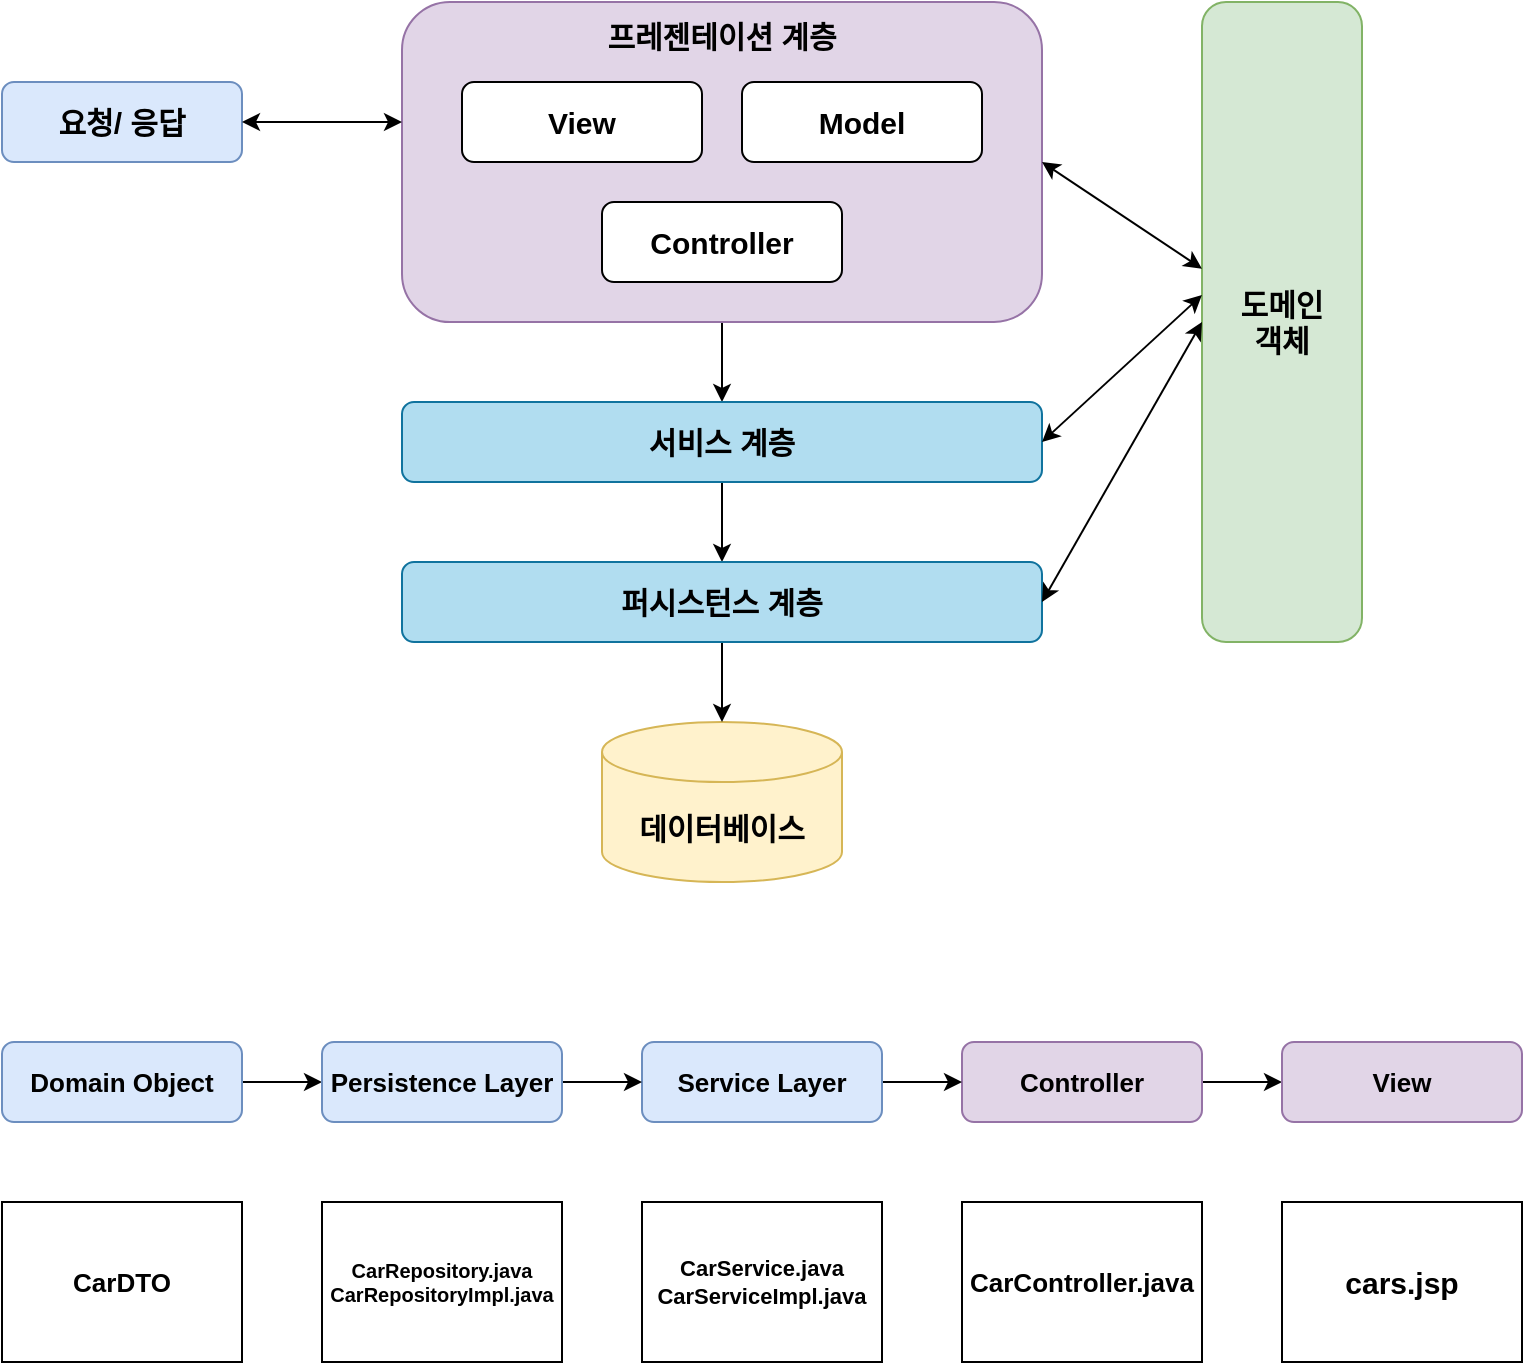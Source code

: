 <mxfile version="20.8.23" type="github">
  <diagram name="페이지-1" id="ffGm_zXGVz67d6vqP5ar">
    <mxGraphModel dx="1434" dy="759" grid="1" gridSize="10" guides="1" tooltips="1" connect="1" arrows="1" fold="1" page="1" pageScale="1" pageWidth="827" pageHeight="1169" math="0" shadow="0">
      <root>
        <mxCell id="0" />
        <mxCell id="1" parent="0" />
        <mxCell id="UMrJ9do8t8X8YAawynfj-1" value="요청/ 응답" style="rounded=1;whiteSpace=wrap;html=1;fontSize=15;fontStyle=1;fillColor=#dae8fc;strokeColor=#6c8ebf;" vertex="1" parent="1">
          <mxGeometry x="40" y="160" width="120" height="40" as="geometry" />
        </mxCell>
        <mxCell id="UMrJ9do8t8X8YAawynfj-15" value="" style="edgeStyle=orthogonalEdgeStyle;rounded=0;orthogonalLoop=1;jettySize=auto;html=1;fontSize=15;fontStyle=1;fillColor=#dae8fc;strokeColor=#000000;" edge="1" parent="1" source="UMrJ9do8t8X8YAawynfj-2" target="UMrJ9do8t8X8YAawynfj-7">
          <mxGeometry relative="1" as="geometry" />
        </mxCell>
        <mxCell id="UMrJ9do8t8X8YAawynfj-2" value="프레젠테이션 계층&lt;br style=&quot;font-size: 15px;&quot;&gt;&lt;br style=&quot;font-size: 15px;&quot;&gt;&lt;br style=&quot;font-size: 15px;&quot;&gt;&lt;br style=&quot;font-size: 15px;&quot;&gt;&lt;br style=&quot;font-size: 15px;&quot;&gt;&lt;br style=&quot;font-size: 15px;&quot;&gt;&lt;br style=&quot;font-size: 15px;&quot;&gt;&lt;br style=&quot;font-size: 15px;&quot;&gt;" style="rounded=1;whiteSpace=wrap;html=1;fontSize=15;fontStyle=1;fillColor=#e1d5e7;strokeColor=#9673a6;" vertex="1" parent="1">
          <mxGeometry x="240" y="120" width="320" height="160" as="geometry" />
        </mxCell>
        <mxCell id="UMrJ9do8t8X8YAawynfj-3" value="Controller" style="rounded=1;whiteSpace=wrap;html=1;fontSize=15;fontStyle=1;" vertex="1" parent="1">
          <mxGeometry x="340" y="220" width="120" height="40" as="geometry" />
        </mxCell>
        <mxCell id="UMrJ9do8t8X8YAawynfj-4" value="View" style="rounded=1;whiteSpace=wrap;html=1;fontSize=15;fontStyle=1;" vertex="1" parent="1">
          <mxGeometry x="270" y="160" width="120" height="40" as="geometry" />
        </mxCell>
        <mxCell id="UMrJ9do8t8X8YAawynfj-5" value="Model" style="rounded=1;whiteSpace=wrap;html=1;fontSize=15;fontStyle=1;" vertex="1" parent="1">
          <mxGeometry x="410" y="160" width="120" height="40" as="geometry" />
        </mxCell>
        <mxCell id="UMrJ9do8t8X8YAawynfj-6" value="데이터베이스" style="shape=cylinder3;whiteSpace=wrap;html=1;boundedLbl=1;backgroundOutline=1;size=15;fontSize=15;fontStyle=1;fillColor=#fff2cc;strokeColor=#d6b656;" vertex="1" parent="1">
          <mxGeometry x="340" y="480" width="120" height="80" as="geometry" />
        </mxCell>
        <mxCell id="UMrJ9do8t8X8YAawynfj-16" value="" style="edgeStyle=orthogonalEdgeStyle;rounded=0;orthogonalLoop=1;jettySize=auto;html=1;fontSize=15;fontStyle=1;fillColor=#dae8fc;strokeColor=#000000;" edge="1" parent="1" source="UMrJ9do8t8X8YAawynfj-7" target="UMrJ9do8t8X8YAawynfj-9">
          <mxGeometry relative="1" as="geometry" />
        </mxCell>
        <mxCell id="UMrJ9do8t8X8YAawynfj-7" value="서비스 계층" style="rounded=1;whiteSpace=wrap;html=1;fontSize=15;fontStyle=1;fillColor=#b1ddf0;strokeColor=#10739e;" vertex="1" parent="1">
          <mxGeometry x="240" y="320" width="320" height="40" as="geometry" />
        </mxCell>
        <mxCell id="UMrJ9do8t8X8YAawynfj-18" value="" style="edgeStyle=orthogonalEdgeStyle;rounded=0;orthogonalLoop=1;jettySize=auto;html=1;fontSize=15;fontStyle=1;fillColor=#dae8fc;strokeColor=#000000;" edge="1" parent="1" source="UMrJ9do8t8X8YAawynfj-9" target="UMrJ9do8t8X8YAawynfj-6">
          <mxGeometry relative="1" as="geometry" />
        </mxCell>
        <mxCell id="UMrJ9do8t8X8YAawynfj-9" value="퍼시스턴스 계층" style="rounded=1;whiteSpace=wrap;html=1;fontSize=15;fontStyle=1;fillColor=#b1ddf0;strokeColor=#10739e;" vertex="1" parent="1">
          <mxGeometry x="240" y="400" width="320" height="40" as="geometry" />
        </mxCell>
        <mxCell id="UMrJ9do8t8X8YAawynfj-19" value="도메인&lt;br style=&quot;font-size: 15px;&quot;&gt;객체" style="rounded=1;whiteSpace=wrap;html=1;fontSize=15;fontStyle=1;fillColor=#d5e8d4;strokeColor=#82b366;" vertex="1" parent="1">
          <mxGeometry x="640" y="120" width="80" height="320" as="geometry" />
        </mxCell>
        <mxCell id="UMrJ9do8t8X8YAawynfj-21" value="" style="endArrow=classic;startArrow=classic;html=1;rounded=0;exitX=1;exitY=0.5;exitDx=0;exitDy=0;fontSize=15;fontStyle=1;fillColor=#dae8fc;strokeColor=#000000;" edge="1" parent="1" source="UMrJ9do8t8X8YAawynfj-2" target="UMrJ9do8t8X8YAawynfj-19">
          <mxGeometry width="50" height="50" relative="1" as="geometry">
            <mxPoint x="560" y="240" as="sourcePoint" />
            <mxPoint x="610" y="190" as="targetPoint" />
          </mxGeometry>
        </mxCell>
        <mxCell id="UMrJ9do8t8X8YAawynfj-22" value="" style="endArrow=classic;startArrow=classic;html=1;rounded=0;exitX=0;exitY=0.5;exitDx=0;exitDy=0;entryX=1;entryY=0.5;entryDx=0;entryDy=0;fontSize=15;fontStyle=1;fillColor=#dae8fc;strokeColor=#000000;" edge="1" parent="1" source="UMrJ9do8t8X8YAawynfj-19" target="UMrJ9do8t8X8YAawynfj-9">
          <mxGeometry width="50" height="50" relative="1" as="geometry">
            <mxPoint x="570" y="270" as="sourcePoint" />
            <mxPoint x="620" y="420" as="targetPoint" />
          </mxGeometry>
        </mxCell>
        <mxCell id="UMrJ9do8t8X8YAawynfj-23" value="" style="endArrow=classic;startArrow=classic;html=1;rounded=0;exitX=1;exitY=0.5;exitDx=0;exitDy=0;fontSize=15;fontStyle=1;fillColor=#dae8fc;strokeColor=#000000;" edge="1" parent="1" source="UMrJ9do8t8X8YAawynfj-7">
          <mxGeometry width="50" height="50" relative="1" as="geometry">
            <mxPoint x="540" y="293.5" as="sourcePoint" />
            <mxPoint x="640" y="266.5" as="targetPoint" />
          </mxGeometry>
        </mxCell>
        <mxCell id="UMrJ9do8t8X8YAawynfj-25" value="" style="endArrow=classic;startArrow=classic;html=1;rounded=0;fontSize=15;entryX=0;entryY=0.375;entryDx=0;entryDy=0;entryPerimeter=0;" edge="1" parent="1" target="UMrJ9do8t8X8YAawynfj-2">
          <mxGeometry width="50" height="50" relative="1" as="geometry">
            <mxPoint x="160" y="180" as="sourcePoint" />
            <mxPoint x="210" y="130" as="targetPoint" />
          </mxGeometry>
        </mxCell>
        <mxCell id="UMrJ9do8t8X8YAawynfj-32" value="" style="edgeStyle=orthogonalEdgeStyle;rounded=0;orthogonalLoop=1;jettySize=auto;html=1;strokeColor=#000000;fontSize=13;" edge="1" parent="1" source="UMrJ9do8t8X8YAawynfj-26" target="UMrJ9do8t8X8YAawynfj-29">
          <mxGeometry relative="1" as="geometry" />
        </mxCell>
        <mxCell id="UMrJ9do8t8X8YAawynfj-26" value="Domain Object" style="rounded=1;whiteSpace=wrap;html=1;fontSize=13;fontStyle=1;fillColor=#dae8fc;strokeColor=#6c8ebf;" vertex="1" parent="1">
          <mxGeometry x="40" y="640" width="120" height="40" as="geometry" />
        </mxCell>
        <mxCell id="UMrJ9do8t8X8YAawynfj-35" value="" style="edgeStyle=orthogonalEdgeStyle;rounded=0;orthogonalLoop=1;jettySize=auto;html=1;strokeColor=#000000;fontSize=13;" edge="1" parent="1" source="UMrJ9do8t8X8YAawynfj-27" target="UMrJ9do8t8X8YAawynfj-30">
          <mxGeometry relative="1" as="geometry" />
        </mxCell>
        <mxCell id="UMrJ9do8t8X8YAawynfj-27" value="Controller" style="rounded=1;whiteSpace=wrap;html=1;fontSize=13;fontStyle=1;fillColor=#e1d5e7;strokeColor=#9673a6;" vertex="1" parent="1">
          <mxGeometry x="520" y="640" width="120" height="40" as="geometry" />
        </mxCell>
        <mxCell id="UMrJ9do8t8X8YAawynfj-34" value="" style="edgeStyle=orthogonalEdgeStyle;rounded=0;orthogonalLoop=1;jettySize=auto;html=1;strokeColor=#000000;fontSize=13;" edge="1" parent="1" source="UMrJ9do8t8X8YAawynfj-28" target="UMrJ9do8t8X8YAawynfj-27">
          <mxGeometry relative="1" as="geometry" />
        </mxCell>
        <mxCell id="UMrJ9do8t8X8YAawynfj-28" value="Service Layer" style="rounded=1;whiteSpace=wrap;html=1;fontSize=13;fontStyle=1;fillColor=#dae8fc;strokeColor=#6c8ebf;" vertex="1" parent="1">
          <mxGeometry x="360" y="640" width="120" height="40" as="geometry" />
        </mxCell>
        <mxCell id="UMrJ9do8t8X8YAawynfj-33" value="" style="edgeStyle=orthogonalEdgeStyle;rounded=0;orthogonalLoop=1;jettySize=auto;html=1;strokeColor=#000000;fontSize=13;" edge="1" parent="1" source="UMrJ9do8t8X8YAawynfj-29" target="UMrJ9do8t8X8YAawynfj-28">
          <mxGeometry relative="1" as="geometry" />
        </mxCell>
        <mxCell id="UMrJ9do8t8X8YAawynfj-29" value="Persistence Layer" style="rounded=1;whiteSpace=wrap;html=1;fontSize=13;fontStyle=1;fillColor=#dae8fc;strokeColor=#6c8ebf;" vertex="1" parent="1">
          <mxGeometry x="200" y="640" width="120" height="40" as="geometry" />
        </mxCell>
        <mxCell id="UMrJ9do8t8X8YAawynfj-30" value="View" style="rounded=1;whiteSpace=wrap;html=1;fontSize=13;fontStyle=1;fillColor=#e1d5e7;strokeColor=#9673a6;" vertex="1" parent="1">
          <mxGeometry x="680" y="640" width="120" height="40" as="geometry" />
        </mxCell>
        <mxCell id="UMrJ9do8t8X8YAawynfj-31" value="CarDTO" style="rounded=0;whiteSpace=wrap;html=1;fontSize=13;fontStyle=1" vertex="1" parent="1">
          <mxGeometry x="40" y="720" width="120" height="80" as="geometry" />
        </mxCell>
        <mxCell id="UMrJ9do8t8X8YAawynfj-36" value="CarRepository.java&lt;br style=&quot;font-size: 10px;&quot;&gt;CarRepositoryImpl.java" style="rounded=0;whiteSpace=wrap;html=1;fontSize=10;fontStyle=1" vertex="1" parent="1">
          <mxGeometry x="200" y="720" width="120" height="80" as="geometry" />
        </mxCell>
        <mxCell id="UMrJ9do8t8X8YAawynfj-37" value="CarService.java&lt;br style=&quot;font-size: 11px;&quot;&gt;CarServiceImpl.java" style="rounded=0;whiteSpace=wrap;html=1;fontSize=11;fontStyle=1" vertex="1" parent="1">
          <mxGeometry x="360" y="720" width="120" height="80" as="geometry" />
        </mxCell>
        <mxCell id="UMrJ9do8t8X8YAawynfj-38" value="CarController.java" style="rounded=0;whiteSpace=wrap;html=1;fontSize=13;fontStyle=1" vertex="1" parent="1">
          <mxGeometry x="520" y="720" width="120" height="80" as="geometry" />
        </mxCell>
        <mxCell id="UMrJ9do8t8X8YAawynfj-39" value="cars.jsp" style="rounded=0;whiteSpace=wrap;html=1;fontSize=15;fontStyle=1" vertex="1" parent="1">
          <mxGeometry x="680" y="720" width="120" height="80" as="geometry" />
        </mxCell>
      </root>
    </mxGraphModel>
  </diagram>
</mxfile>
